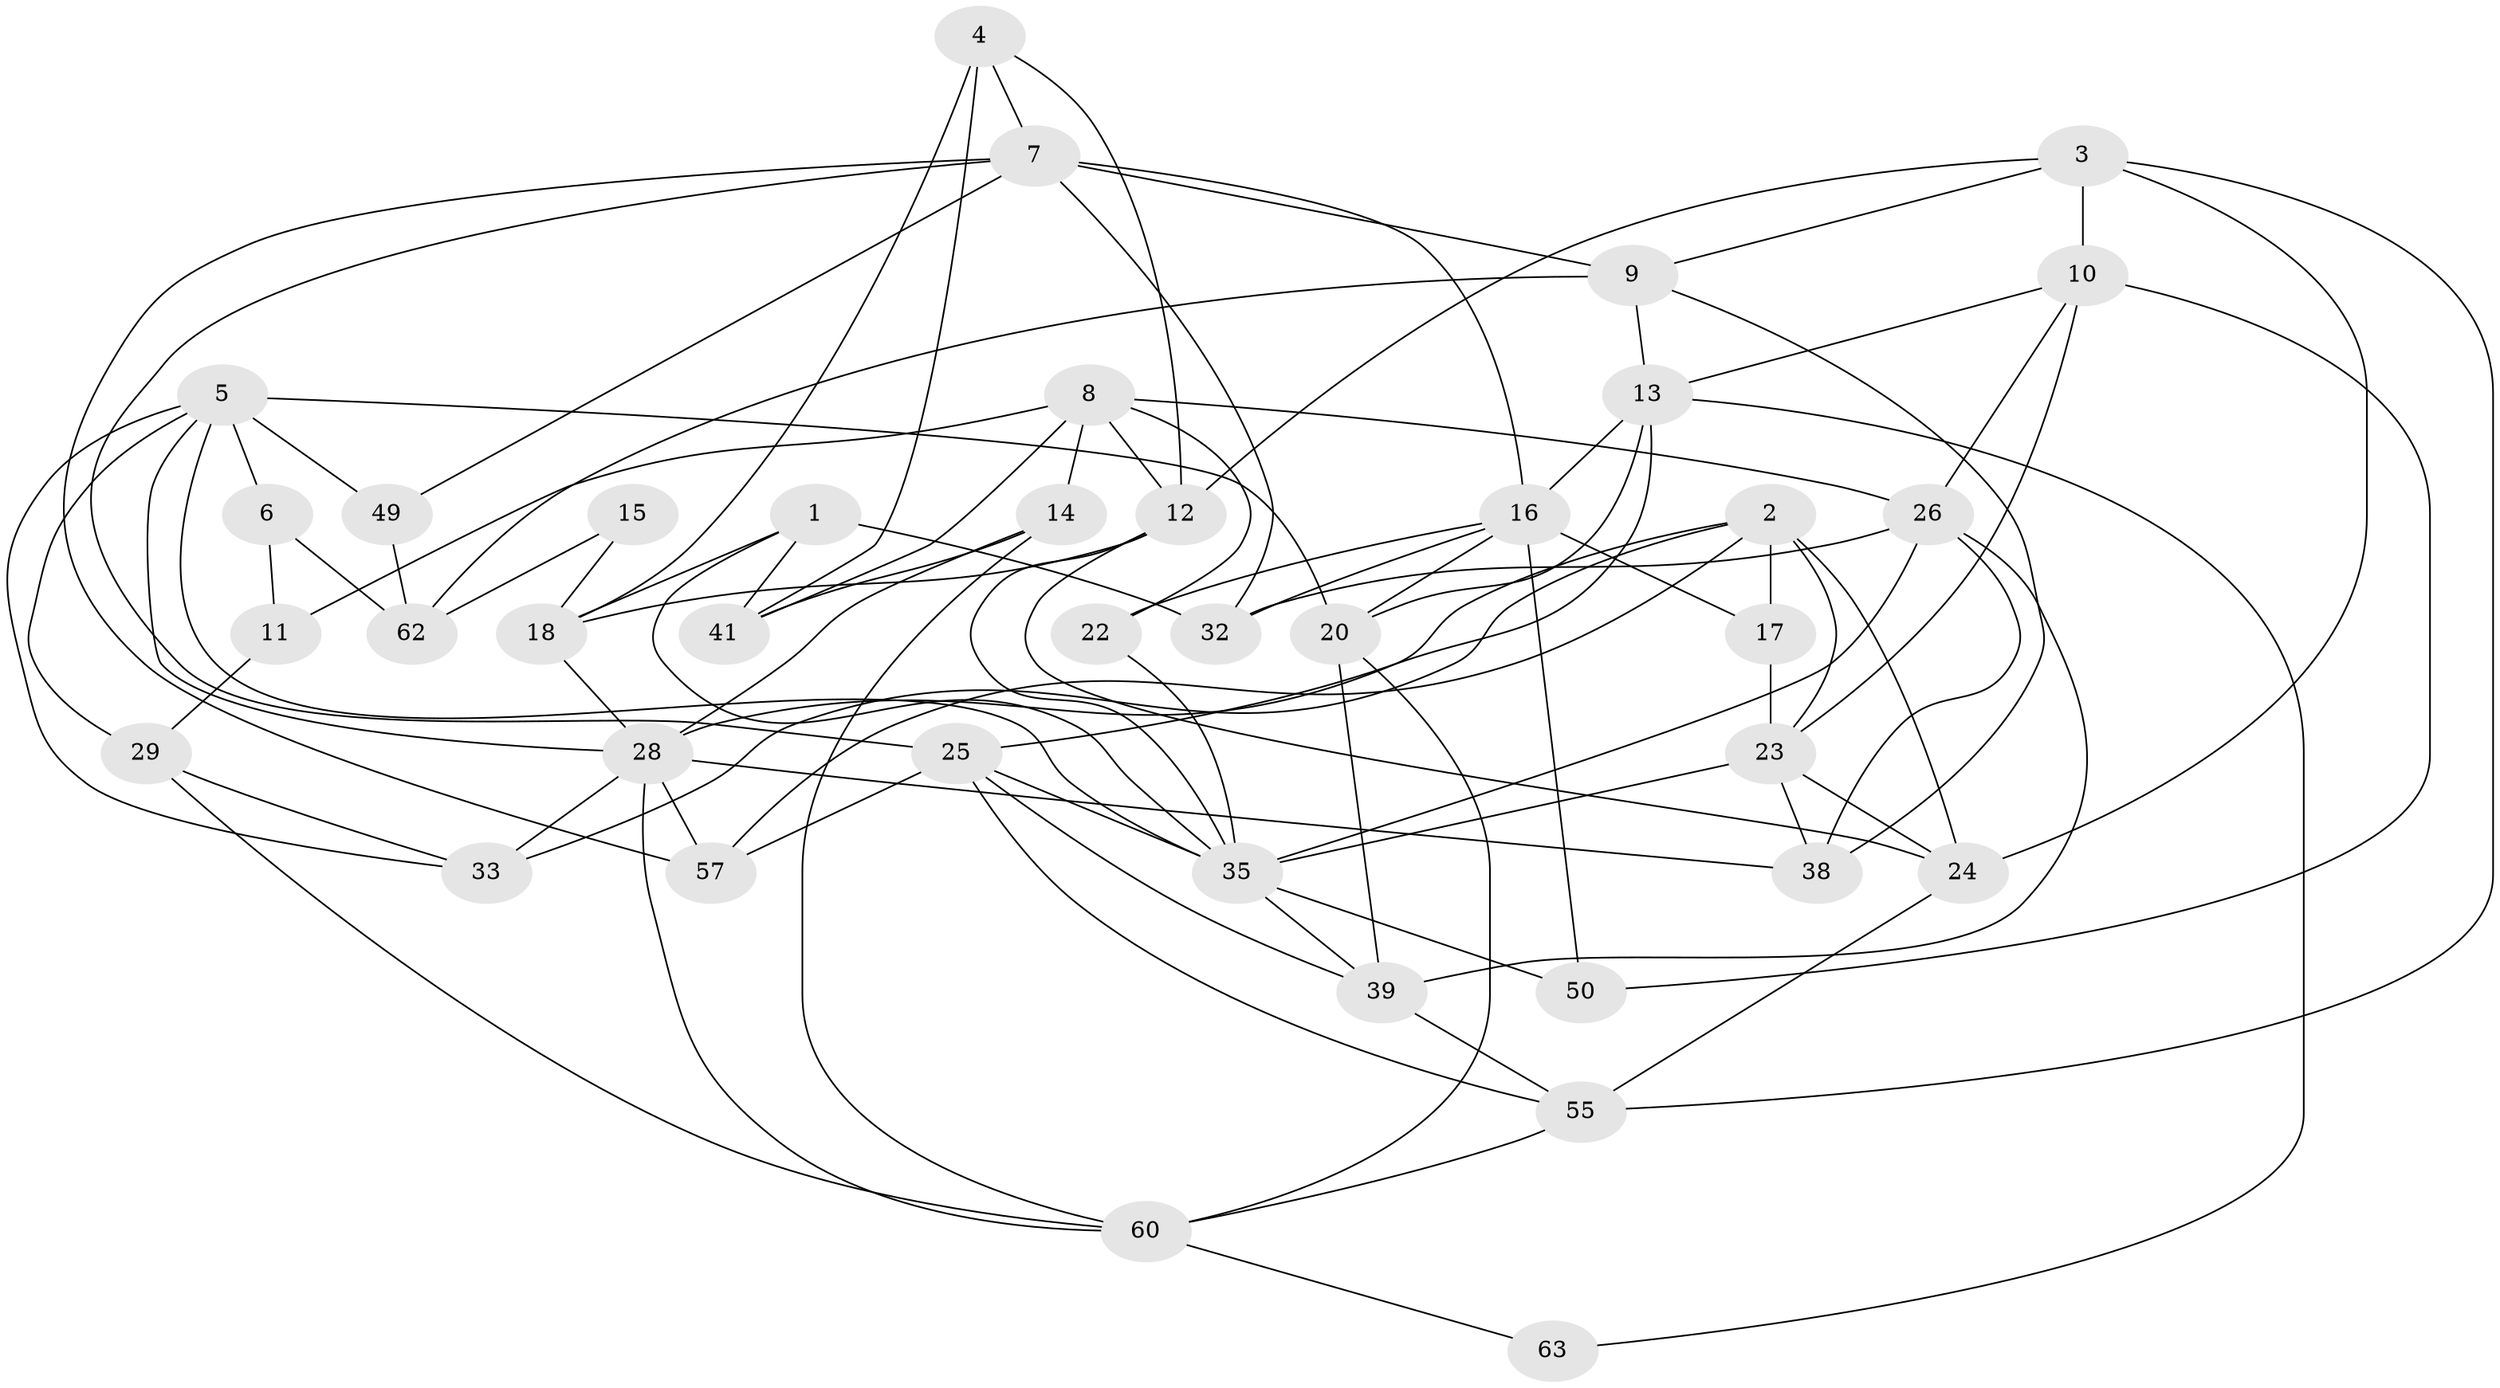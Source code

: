 // Generated by graph-tools (version 1.1) at 2025/52/02/27/25 19:52:04]
// undirected, 39 vertices, 94 edges
graph export_dot {
graph [start="1"]
  node [color=gray90,style=filled];
  1;
  2 [super="+48"];
  3 [super="+31"];
  4;
  5 [super="+42"];
  6;
  7 [super="+44"];
  8 [super="+34"];
  9 [super="+59"];
  10 [super="+27"];
  11 [super="+36"];
  12 [super="+51"];
  13 [super="+46"];
  14 [super="+19"];
  15;
  16 [super="+21"];
  17;
  18 [super="+52"];
  20 [super="+43"];
  22;
  23 [super="+40"];
  24 [super="+45"];
  25 [super="+54"];
  26 [super="+47"];
  28 [super="+30"];
  29 [super="+61"];
  32;
  33;
  35 [super="+37"];
  38;
  39 [super="+53"];
  41 [super="+56"];
  49;
  50;
  55 [super="+58"];
  57;
  60 [super="+64"];
  62;
  63;
  1 -- 32;
  1 -- 35;
  1 -- 18;
  1 -- 41;
  2 -- 24 [weight=2];
  2 -- 17;
  2 -- 23;
  2 -- 33;
  2 -- 57;
  2 -- 28 [weight=2];
  3 -- 9;
  3 -- 55;
  3 -- 24;
  3 -- 10;
  3 -- 12;
  4 -- 41;
  4 -- 7;
  4 -- 18;
  4 -- 12;
  5 -- 33;
  5 -- 6;
  5 -- 20 [weight=2];
  5 -- 49;
  5 -- 35;
  5 -- 28;
  5 -- 29;
  6 -- 62;
  6 -- 11;
  7 -- 9 [weight=2];
  7 -- 32;
  7 -- 25;
  7 -- 49;
  7 -- 57;
  7 -- 16;
  8 -- 14 [weight=2];
  8 -- 22;
  8 -- 12;
  8 -- 41;
  8 -- 11;
  8 -- 26;
  9 -- 62;
  9 -- 38;
  9 -- 13;
  10 -- 23 [weight=2];
  10 -- 26;
  10 -- 50;
  10 -- 13;
  11 -- 29 [weight=2];
  12 -- 24;
  12 -- 35;
  12 -- 18;
  13 -- 63;
  13 -- 20;
  13 -- 25;
  13 -- 16;
  14 -- 28;
  14 -- 41;
  14 -- 60;
  15 -- 18;
  15 -- 62;
  16 -- 50;
  16 -- 17;
  16 -- 22;
  16 -- 32;
  16 -- 20;
  17 -- 23;
  18 -- 28;
  20 -- 39;
  20 -- 60;
  22 -- 35;
  23 -- 38;
  23 -- 35;
  23 -- 24;
  24 -- 55;
  25 -- 35;
  25 -- 55;
  25 -- 57;
  25 -- 39;
  26 -- 39 [weight=2];
  26 -- 38;
  26 -- 32;
  26 -- 35;
  28 -- 57;
  28 -- 33;
  28 -- 38;
  28 -- 60;
  29 -- 60;
  29 -- 33;
  35 -- 39;
  35 -- 50;
  39 -- 55;
  49 -- 62;
  55 -- 60;
  60 -- 63;
}
